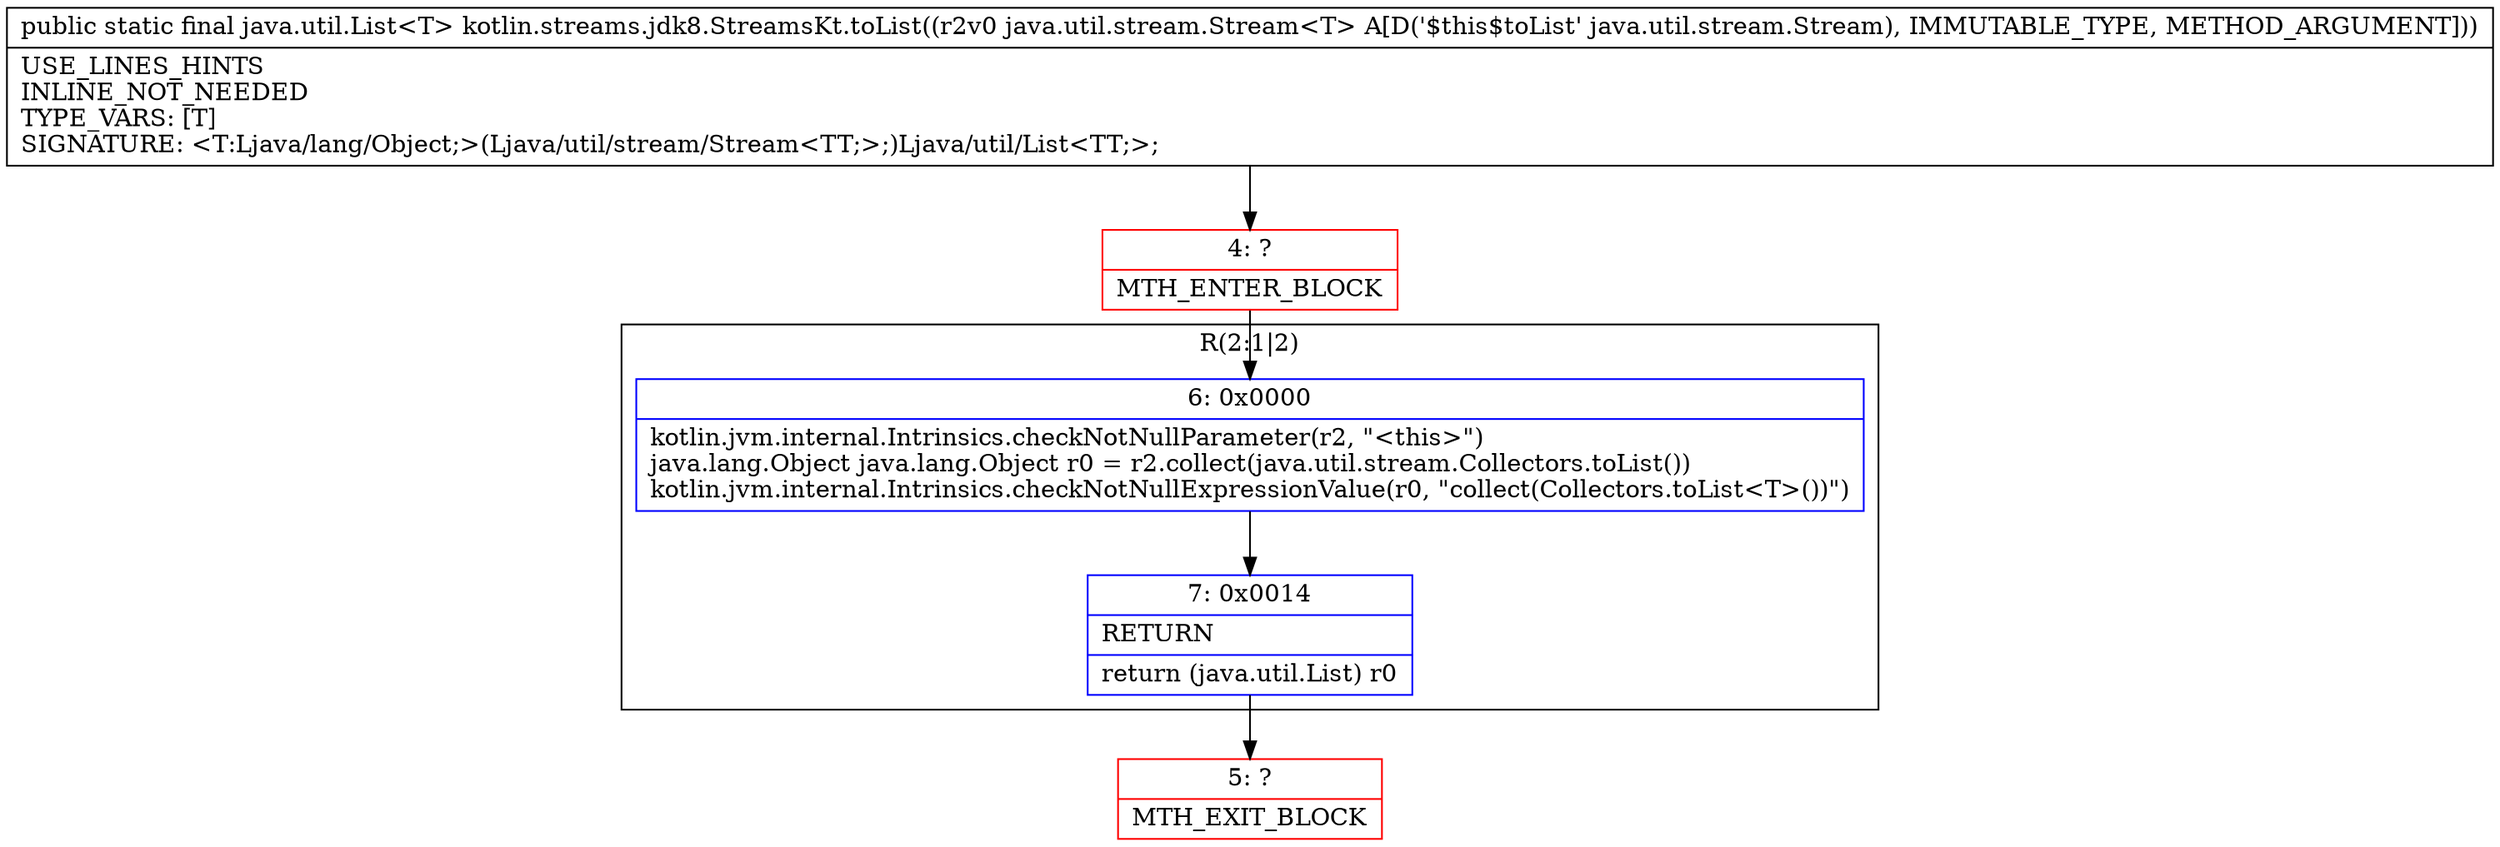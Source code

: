 digraph "CFG forkotlin.streams.jdk8.StreamsKt.toList(Ljava\/util\/stream\/Stream;)Ljava\/util\/List;" {
subgraph cluster_Region_268485174 {
label = "R(2:1|2)";
node [shape=record,color=blue];
Node_6 [shape=record,label="{6\:\ 0x0000|kotlin.jvm.internal.Intrinsics.checkNotNullParameter(r2, \"\<this\>\")\ljava.lang.Object java.lang.Object r0 = r2.collect(java.util.stream.Collectors.toList())\lkotlin.jvm.internal.Intrinsics.checkNotNullExpressionValue(r0, \"collect(Collectors.toList\<T\>())\")\l}"];
Node_7 [shape=record,label="{7\:\ 0x0014|RETURN\l|return (java.util.List) r0\l}"];
}
Node_4 [shape=record,color=red,label="{4\:\ ?|MTH_ENTER_BLOCK\l}"];
Node_5 [shape=record,color=red,label="{5\:\ ?|MTH_EXIT_BLOCK\l}"];
MethodNode[shape=record,label="{public static final java.util.List\<T\> kotlin.streams.jdk8.StreamsKt.toList((r2v0 java.util.stream.Stream\<T\> A[D('$this$toList' java.util.stream.Stream), IMMUTABLE_TYPE, METHOD_ARGUMENT]))  | USE_LINES_HINTS\lINLINE_NOT_NEEDED\lTYPE_VARS: [T]\lSIGNATURE: \<T:Ljava\/lang\/Object;\>(Ljava\/util\/stream\/Stream\<TT;\>;)Ljava\/util\/List\<TT;\>;\l}"];
MethodNode -> Node_4;Node_6 -> Node_7;
Node_7 -> Node_5;
Node_4 -> Node_6;
}

